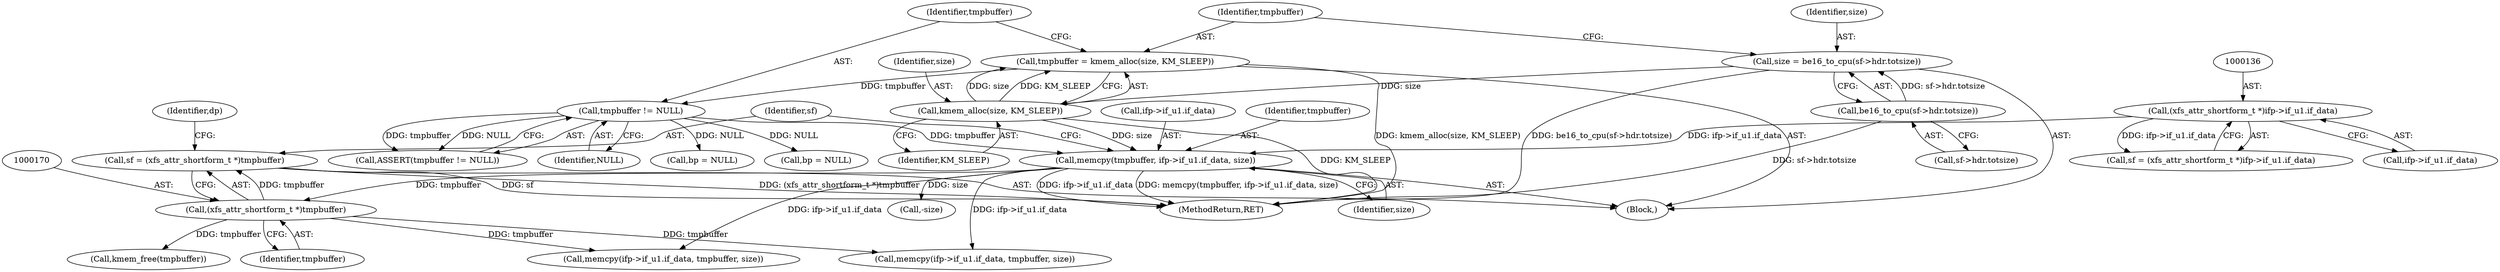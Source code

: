 digraph "0_linux_bb3d48dcf86a97dc25fe9fc2c11938e19cb4399a@pointer" {
"1000167" [label="(Call,sf = (xfs_attr_shortform_t *)tmpbuffer)"];
"1000169" [label="(Call,(xfs_attr_shortform_t *)tmpbuffer)"];
"1000159" [label="(Call,memcpy(tmpbuffer, ifp->if_u1.if_data, size))"];
"1000156" [label="(Call,tmpbuffer != NULL)"];
"1000150" [label="(Call,tmpbuffer = kmem_alloc(size, KM_SLEEP))"];
"1000152" [label="(Call,kmem_alloc(size, KM_SLEEP))"];
"1000142" [label="(Call,size = be16_to_cpu(sf->hdr.totsize))"];
"1000144" [label="(Call,be16_to_cpu(sf->hdr.totsize))"];
"1000135" [label="(Call,(xfs_attr_shortform_t *)ifp->if_u1.if_data)"];
"1000109" [label="(Block,)"];
"1000151" [label="(Identifier,tmpbuffer)"];
"1000150" [label="(Call,tmpbuffer = kmem_alloc(size, KM_SLEEP))"];
"1000155" [label="(Call,ASSERT(tmpbuffer != NULL))"];
"1000154" [label="(Identifier,KM_SLEEP)"];
"1000143" [label="(Identifier,size)"];
"1000180" [label="(Call,bp = NULL)"];
"1000142" [label="(Call,size = be16_to_cpu(sf->hdr.totsize))"];
"1000161" [label="(Call,ifp->if_u1.if_data)"];
"1000169" [label="(Call,(xfs_attr_shortform_t *)tmpbuffer)"];
"1000160" [label="(Identifier,tmpbuffer)"];
"1000159" [label="(Call,memcpy(tmpbuffer, ifp->if_u1.if_data, size))"];
"1000419" [label="(Call,kmem_free(tmpbuffer))"];
"1000231" [label="(Call,bp = NULL)"];
"1000166" [label="(Identifier,size)"];
"1000133" [label="(Call,sf = (xfs_attr_shortform_t *)ifp->if_u1.if_data)"];
"1000144" [label="(Call,be16_to_cpu(sf->hdr.totsize))"];
"1000153" [label="(Identifier,size)"];
"1000241" [label="(Call,memcpy(ifp->if_u1.if_data, tmpbuffer, size))"];
"1000174" [label="(Call,-size)"];
"1000135" [label="(Call,(xfs_attr_shortform_t *)ifp->if_u1.if_data)"];
"1000137" [label="(Call,ifp->if_u1.if_data)"];
"1000171" [label="(Identifier,tmpbuffer)"];
"1000156" [label="(Call,tmpbuffer != NULL)"];
"1000157" [label="(Identifier,tmpbuffer)"];
"1000173" [label="(Identifier,dp)"];
"1000167" [label="(Call,sf = (xfs_attr_shortform_t *)tmpbuffer)"];
"1000145" [label="(Call,sf->hdr.totsize)"];
"1000152" [label="(Call,kmem_alloc(size, KM_SLEEP))"];
"1000423" [label="(MethodReturn,RET)"];
"1000158" [label="(Identifier,NULL)"];
"1000168" [label="(Identifier,sf)"];
"1000202" [label="(Call,memcpy(ifp->if_u1.if_data, tmpbuffer, size))"];
"1000167" -> "1000109"  [label="AST: "];
"1000167" -> "1000169"  [label="CFG: "];
"1000168" -> "1000167"  [label="AST: "];
"1000169" -> "1000167"  [label="AST: "];
"1000173" -> "1000167"  [label="CFG: "];
"1000167" -> "1000423"  [label="DDG: sf"];
"1000167" -> "1000423"  [label="DDG: (xfs_attr_shortform_t *)tmpbuffer"];
"1000169" -> "1000167"  [label="DDG: tmpbuffer"];
"1000169" -> "1000171"  [label="CFG: "];
"1000170" -> "1000169"  [label="AST: "];
"1000171" -> "1000169"  [label="AST: "];
"1000159" -> "1000169"  [label="DDG: tmpbuffer"];
"1000169" -> "1000202"  [label="DDG: tmpbuffer"];
"1000169" -> "1000241"  [label="DDG: tmpbuffer"];
"1000169" -> "1000419"  [label="DDG: tmpbuffer"];
"1000159" -> "1000109"  [label="AST: "];
"1000159" -> "1000166"  [label="CFG: "];
"1000160" -> "1000159"  [label="AST: "];
"1000161" -> "1000159"  [label="AST: "];
"1000166" -> "1000159"  [label="AST: "];
"1000168" -> "1000159"  [label="CFG: "];
"1000159" -> "1000423"  [label="DDG: memcpy(tmpbuffer, ifp->if_u1.if_data, size)"];
"1000159" -> "1000423"  [label="DDG: ifp->if_u1.if_data"];
"1000156" -> "1000159"  [label="DDG: tmpbuffer"];
"1000135" -> "1000159"  [label="DDG: ifp->if_u1.if_data"];
"1000152" -> "1000159"  [label="DDG: size"];
"1000159" -> "1000174"  [label="DDG: size"];
"1000159" -> "1000202"  [label="DDG: ifp->if_u1.if_data"];
"1000159" -> "1000241"  [label="DDG: ifp->if_u1.if_data"];
"1000156" -> "1000155"  [label="AST: "];
"1000156" -> "1000158"  [label="CFG: "];
"1000157" -> "1000156"  [label="AST: "];
"1000158" -> "1000156"  [label="AST: "];
"1000155" -> "1000156"  [label="CFG: "];
"1000156" -> "1000155"  [label="DDG: tmpbuffer"];
"1000156" -> "1000155"  [label="DDG: NULL"];
"1000150" -> "1000156"  [label="DDG: tmpbuffer"];
"1000156" -> "1000180"  [label="DDG: NULL"];
"1000156" -> "1000231"  [label="DDG: NULL"];
"1000150" -> "1000109"  [label="AST: "];
"1000150" -> "1000152"  [label="CFG: "];
"1000151" -> "1000150"  [label="AST: "];
"1000152" -> "1000150"  [label="AST: "];
"1000157" -> "1000150"  [label="CFG: "];
"1000150" -> "1000423"  [label="DDG: kmem_alloc(size, KM_SLEEP)"];
"1000152" -> "1000150"  [label="DDG: size"];
"1000152" -> "1000150"  [label="DDG: KM_SLEEP"];
"1000152" -> "1000154"  [label="CFG: "];
"1000153" -> "1000152"  [label="AST: "];
"1000154" -> "1000152"  [label="AST: "];
"1000152" -> "1000423"  [label="DDG: KM_SLEEP"];
"1000142" -> "1000152"  [label="DDG: size"];
"1000142" -> "1000109"  [label="AST: "];
"1000142" -> "1000144"  [label="CFG: "];
"1000143" -> "1000142"  [label="AST: "];
"1000144" -> "1000142"  [label="AST: "];
"1000151" -> "1000142"  [label="CFG: "];
"1000142" -> "1000423"  [label="DDG: be16_to_cpu(sf->hdr.totsize)"];
"1000144" -> "1000142"  [label="DDG: sf->hdr.totsize"];
"1000144" -> "1000145"  [label="CFG: "];
"1000145" -> "1000144"  [label="AST: "];
"1000144" -> "1000423"  [label="DDG: sf->hdr.totsize"];
"1000135" -> "1000133"  [label="AST: "];
"1000135" -> "1000137"  [label="CFG: "];
"1000136" -> "1000135"  [label="AST: "];
"1000137" -> "1000135"  [label="AST: "];
"1000133" -> "1000135"  [label="CFG: "];
"1000135" -> "1000133"  [label="DDG: ifp->if_u1.if_data"];
}
